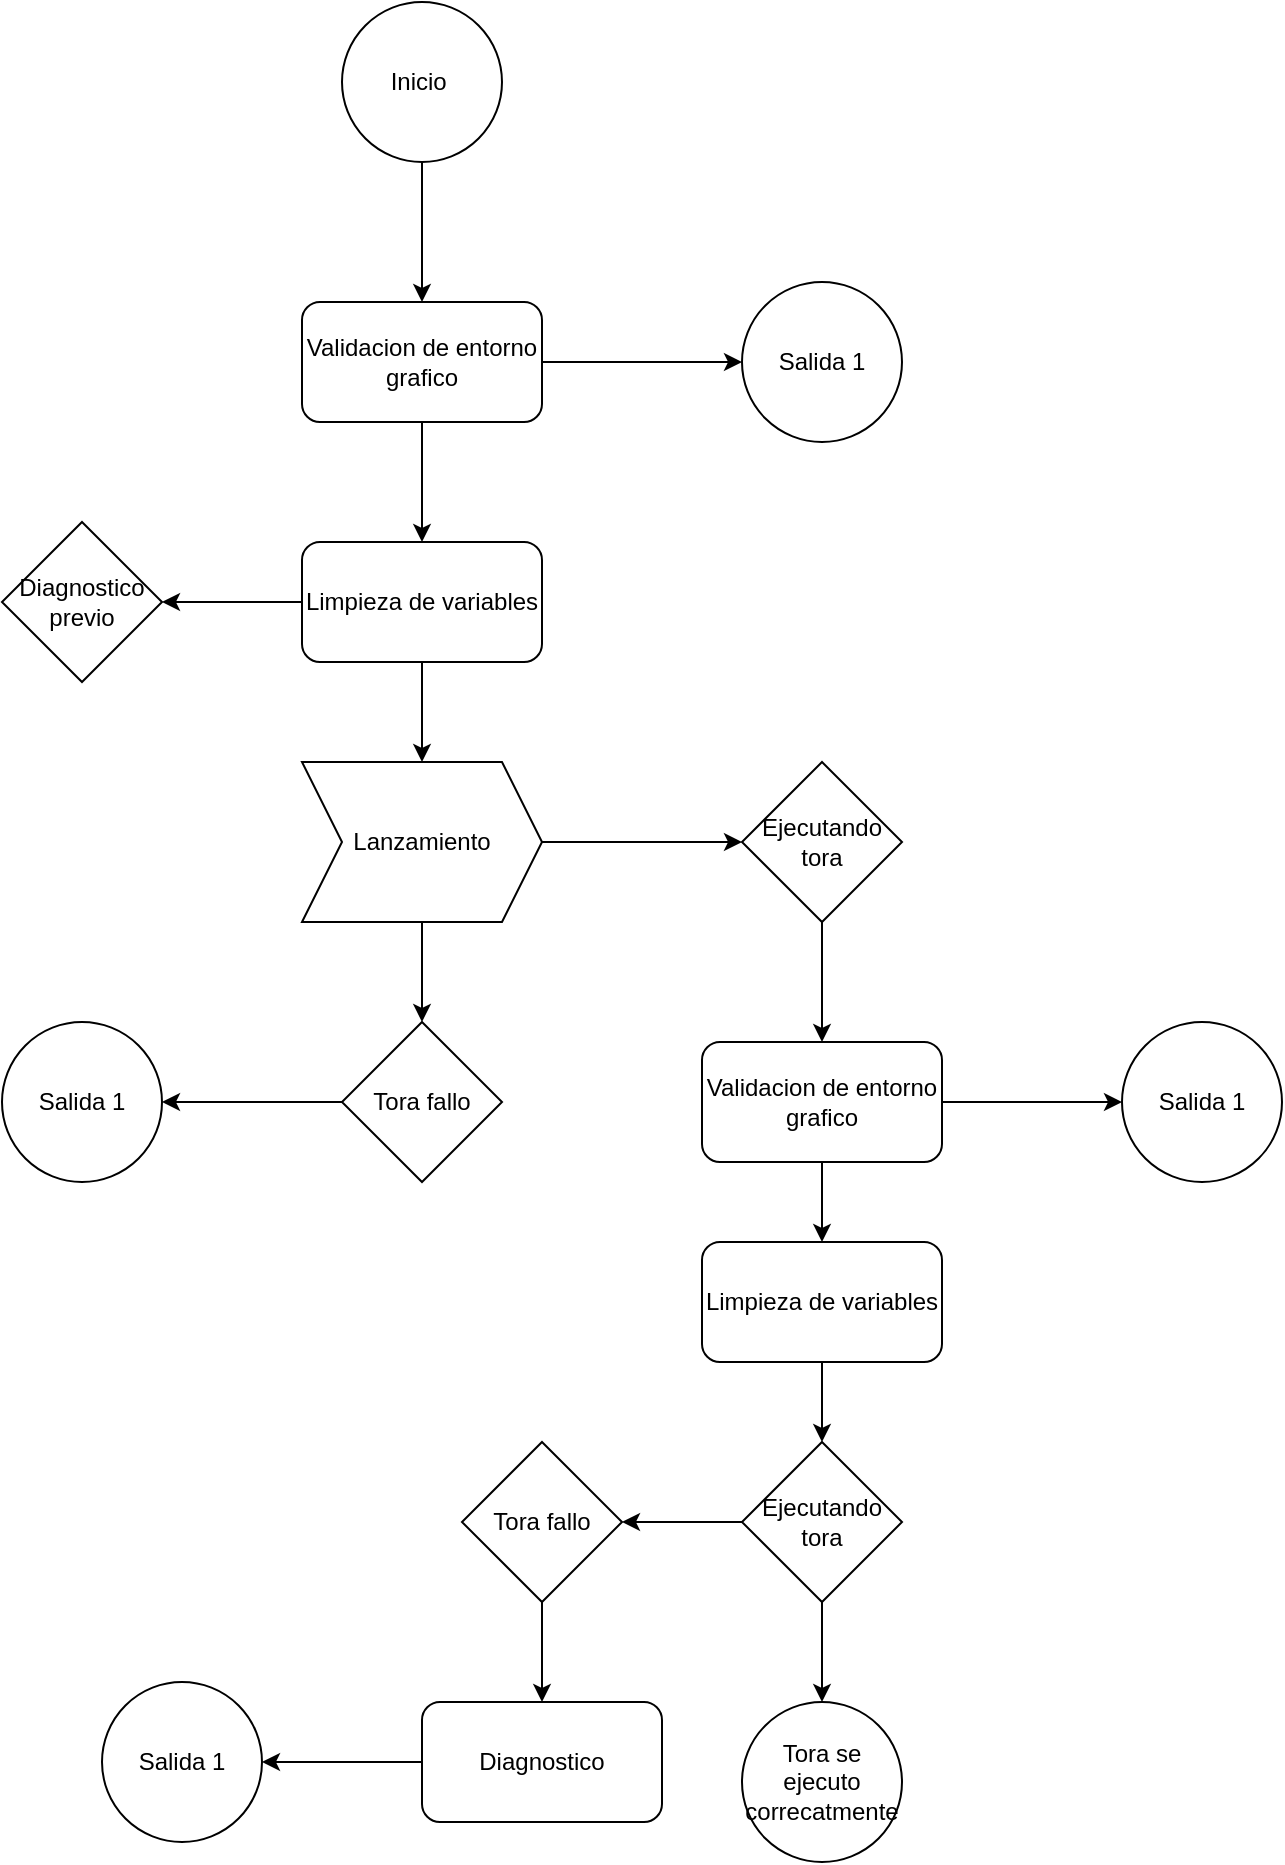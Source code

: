 <mxfile version="28.2.7">
  <diagram name="Página-1" id="atg2T0gHcu320yxkiXy9">
    <mxGraphModel dx="1945" dy="1163" grid="1" gridSize="10" guides="1" tooltips="1" connect="1" arrows="1" fold="1" page="1" pageScale="1" pageWidth="850" pageHeight="1100" math="0" shadow="0">
      <root>
        <mxCell id="0" />
        <mxCell id="1" parent="0" />
        <mxCell id="ymVFWrbwkgrrT8NiO2nj-1" value="Inicio&amp;nbsp;" style="ellipse;whiteSpace=wrap;html=1;aspect=fixed;" vertex="1" parent="1">
          <mxGeometry x="290" y="60" width="80" height="80" as="geometry" />
        </mxCell>
        <mxCell id="ymVFWrbwkgrrT8NiO2nj-20" value="" style="edgeStyle=orthogonalEdgeStyle;rounded=0;orthogonalLoop=1;jettySize=auto;html=1;" edge="1" parent="1" source="ymVFWrbwkgrrT8NiO2nj-2" target="ymVFWrbwkgrrT8NiO2nj-3">
          <mxGeometry relative="1" as="geometry" />
        </mxCell>
        <mxCell id="ymVFWrbwkgrrT8NiO2nj-21" value="" style="edgeStyle=orthogonalEdgeStyle;rounded=0;orthogonalLoop=1;jettySize=auto;html=1;" edge="1" parent="1" source="ymVFWrbwkgrrT8NiO2nj-2" target="ymVFWrbwkgrrT8NiO2nj-4">
          <mxGeometry relative="1" as="geometry" />
        </mxCell>
        <mxCell id="ymVFWrbwkgrrT8NiO2nj-2" value="Validacion de entorno grafico" style="rounded=1;whiteSpace=wrap;html=1;" vertex="1" parent="1">
          <mxGeometry x="270" y="210" width="120" height="60" as="geometry" />
        </mxCell>
        <mxCell id="ymVFWrbwkgrrT8NiO2nj-3" value="Salida 1" style="ellipse;whiteSpace=wrap;html=1;aspect=fixed;" vertex="1" parent="1">
          <mxGeometry x="490" y="200" width="80" height="80" as="geometry" />
        </mxCell>
        <mxCell id="ymVFWrbwkgrrT8NiO2nj-22" value="" style="edgeStyle=orthogonalEdgeStyle;rounded=0;orthogonalLoop=1;jettySize=auto;html=1;" edge="1" parent="1" source="ymVFWrbwkgrrT8NiO2nj-4" target="ymVFWrbwkgrrT8NiO2nj-5">
          <mxGeometry relative="1" as="geometry" />
        </mxCell>
        <mxCell id="ymVFWrbwkgrrT8NiO2nj-23" value="" style="edgeStyle=orthogonalEdgeStyle;rounded=0;orthogonalLoop=1;jettySize=auto;html=1;" edge="1" parent="1" source="ymVFWrbwkgrrT8NiO2nj-4" target="ymVFWrbwkgrrT8NiO2nj-6">
          <mxGeometry relative="1" as="geometry" />
        </mxCell>
        <mxCell id="ymVFWrbwkgrrT8NiO2nj-4" value="Limpieza de variables" style="rounded=1;whiteSpace=wrap;html=1;" vertex="1" parent="1">
          <mxGeometry x="270" y="330" width="120" height="60" as="geometry" />
        </mxCell>
        <mxCell id="ymVFWrbwkgrrT8NiO2nj-5" value="Diagnostico previo" style="rhombus;whiteSpace=wrap;html=1;" vertex="1" parent="1">
          <mxGeometry x="120" y="320" width="80" height="80" as="geometry" />
        </mxCell>
        <mxCell id="ymVFWrbwkgrrT8NiO2nj-24" value="" style="edgeStyle=orthogonalEdgeStyle;rounded=0;orthogonalLoop=1;jettySize=auto;html=1;" edge="1" parent="1" source="ymVFWrbwkgrrT8NiO2nj-6" target="ymVFWrbwkgrrT8NiO2nj-8">
          <mxGeometry relative="1" as="geometry" />
        </mxCell>
        <mxCell id="ymVFWrbwkgrrT8NiO2nj-27" value="" style="edgeStyle=orthogonalEdgeStyle;rounded=0;orthogonalLoop=1;jettySize=auto;html=1;" edge="1" parent="1" source="ymVFWrbwkgrrT8NiO2nj-6">
          <mxGeometry relative="1" as="geometry">
            <mxPoint x="490" y="480" as="targetPoint" />
          </mxGeometry>
        </mxCell>
        <mxCell id="ymVFWrbwkgrrT8NiO2nj-6" value="Lanzamiento" style="shape=step;perimeter=stepPerimeter;whiteSpace=wrap;html=1;fixedSize=1;" vertex="1" parent="1">
          <mxGeometry x="270" y="440" width="120" height="80" as="geometry" />
        </mxCell>
        <mxCell id="ymVFWrbwkgrrT8NiO2nj-28" value="" style="edgeStyle=orthogonalEdgeStyle;rounded=0;orthogonalLoop=1;jettySize=auto;html=1;" edge="1" parent="1" source="ymVFWrbwkgrrT8NiO2nj-7" target="ymVFWrbwkgrrT8NiO2nj-10">
          <mxGeometry relative="1" as="geometry" />
        </mxCell>
        <mxCell id="ymVFWrbwkgrrT8NiO2nj-7" value="Ejecutando tora" style="rhombus;whiteSpace=wrap;html=1;" vertex="1" parent="1">
          <mxGeometry x="490" y="440" width="80" height="80" as="geometry" />
        </mxCell>
        <mxCell id="ymVFWrbwkgrrT8NiO2nj-25" value="" style="edgeStyle=orthogonalEdgeStyle;rounded=0;orthogonalLoop=1;jettySize=auto;html=1;" edge="1" parent="1" source="ymVFWrbwkgrrT8NiO2nj-8" target="ymVFWrbwkgrrT8NiO2nj-9">
          <mxGeometry relative="1" as="geometry" />
        </mxCell>
        <mxCell id="ymVFWrbwkgrrT8NiO2nj-8" value="Tora fallo" style="rhombus;whiteSpace=wrap;html=1;" vertex="1" parent="1">
          <mxGeometry x="290" y="570" width="80" height="80" as="geometry" />
        </mxCell>
        <mxCell id="ymVFWrbwkgrrT8NiO2nj-9" value="Salida 1" style="ellipse;whiteSpace=wrap;html=1;aspect=fixed;" vertex="1" parent="1">
          <mxGeometry x="120" y="570" width="80" height="80" as="geometry" />
        </mxCell>
        <mxCell id="ymVFWrbwkgrrT8NiO2nj-29" value="" style="edgeStyle=orthogonalEdgeStyle;rounded=0;orthogonalLoop=1;jettySize=auto;html=1;" edge="1" parent="1" source="ymVFWrbwkgrrT8NiO2nj-10" target="ymVFWrbwkgrrT8NiO2nj-12">
          <mxGeometry relative="1" as="geometry" />
        </mxCell>
        <mxCell id="ymVFWrbwkgrrT8NiO2nj-30" value="" style="edgeStyle=orthogonalEdgeStyle;rounded=0;orthogonalLoop=1;jettySize=auto;html=1;" edge="1" parent="1" source="ymVFWrbwkgrrT8NiO2nj-10" target="ymVFWrbwkgrrT8NiO2nj-11">
          <mxGeometry relative="1" as="geometry" />
        </mxCell>
        <mxCell id="ymVFWrbwkgrrT8NiO2nj-10" value="Validacion de entorno grafico" style="rounded=1;whiteSpace=wrap;html=1;" vertex="1" parent="1">
          <mxGeometry x="470" y="580" width="120" height="60" as="geometry" />
        </mxCell>
        <mxCell id="ymVFWrbwkgrrT8NiO2nj-11" value="Salida 1" style="ellipse;whiteSpace=wrap;html=1;aspect=fixed;" vertex="1" parent="1">
          <mxGeometry x="680" y="570" width="80" height="80" as="geometry" />
        </mxCell>
        <mxCell id="ymVFWrbwkgrrT8NiO2nj-31" value="" style="edgeStyle=orthogonalEdgeStyle;rounded=0;orthogonalLoop=1;jettySize=auto;html=1;" edge="1" parent="1" source="ymVFWrbwkgrrT8NiO2nj-12" target="ymVFWrbwkgrrT8NiO2nj-13">
          <mxGeometry relative="1" as="geometry" />
        </mxCell>
        <mxCell id="ymVFWrbwkgrrT8NiO2nj-12" value="Limpieza de variables" style="rounded=1;whiteSpace=wrap;html=1;" vertex="1" parent="1">
          <mxGeometry x="470" y="680" width="120" height="60" as="geometry" />
        </mxCell>
        <mxCell id="ymVFWrbwkgrrT8NiO2nj-32" value="" style="edgeStyle=orthogonalEdgeStyle;rounded=0;orthogonalLoop=1;jettySize=auto;html=1;" edge="1" parent="1" source="ymVFWrbwkgrrT8NiO2nj-13" target="ymVFWrbwkgrrT8NiO2nj-14">
          <mxGeometry relative="1" as="geometry" />
        </mxCell>
        <mxCell id="ymVFWrbwkgrrT8NiO2nj-36" value="" style="edgeStyle=orthogonalEdgeStyle;rounded=0;orthogonalLoop=1;jettySize=auto;html=1;" edge="1" parent="1" source="ymVFWrbwkgrrT8NiO2nj-13" target="ymVFWrbwkgrrT8NiO2nj-15">
          <mxGeometry relative="1" as="geometry" />
        </mxCell>
        <mxCell id="ymVFWrbwkgrrT8NiO2nj-13" value="Ejecutando tora" style="rhombus;whiteSpace=wrap;html=1;" vertex="1" parent="1">
          <mxGeometry x="490" y="780" width="80" height="80" as="geometry" />
        </mxCell>
        <mxCell id="ymVFWrbwkgrrT8NiO2nj-14" value="Tora se ejecuto correcatmente" style="ellipse;whiteSpace=wrap;html=1;aspect=fixed;" vertex="1" parent="1">
          <mxGeometry x="490" y="910" width="80" height="80" as="geometry" />
        </mxCell>
        <mxCell id="ymVFWrbwkgrrT8NiO2nj-34" value="" style="edgeStyle=orthogonalEdgeStyle;rounded=0;orthogonalLoop=1;jettySize=auto;html=1;" edge="1" parent="1" source="ymVFWrbwkgrrT8NiO2nj-15" target="ymVFWrbwkgrrT8NiO2nj-16">
          <mxGeometry relative="1" as="geometry" />
        </mxCell>
        <mxCell id="ymVFWrbwkgrrT8NiO2nj-15" value="Tora fallo" style="rhombus;whiteSpace=wrap;html=1;" vertex="1" parent="1">
          <mxGeometry x="350" y="780" width="80" height="80" as="geometry" />
        </mxCell>
        <mxCell id="ymVFWrbwkgrrT8NiO2nj-35" value="" style="edgeStyle=orthogonalEdgeStyle;rounded=0;orthogonalLoop=1;jettySize=auto;html=1;" edge="1" parent="1" source="ymVFWrbwkgrrT8NiO2nj-16" target="ymVFWrbwkgrrT8NiO2nj-18">
          <mxGeometry relative="1" as="geometry" />
        </mxCell>
        <mxCell id="ymVFWrbwkgrrT8NiO2nj-16" value="Diagnostico" style="rounded=1;whiteSpace=wrap;html=1;" vertex="1" parent="1">
          <mxGeometry x="330" y="910" width="120" height="60" as="geometry" />
        </mxCell>
        <mxCell id="ymVFWrbwkgrrT8NiO2nj-18" value="Salida 1" style="ellipse;whiteSpace=wrap;html=1;aspect=fixed;" vertex="1" parent="1">
          <mxGeometry x="170" y="900" width="80" height="80" as="geometry" />
        </mxCell>
        <mxCell id="ymVFWrbwkgrrT8NiO2nj-19" value="" style="endArrow=classic;html=1;rounded=0;exitX=0.5;exitY=1;exitDx=0;exitDy=0;" edge="1" parent="1" source="ymVFWrbwkgrrT8NiO2nj-1">
          <mxGeometry width="50" height="50" relative="1" as="geometry">
            <mxPoint x="420" y="210" as="sourcePoint" />
            <mxPoint x="330" y="210" as="targetPoint" />
          </mxGeometry>
        </mxCell>
      </root>
    </mxGraphModel>
  </diagram>
</mxfile>

